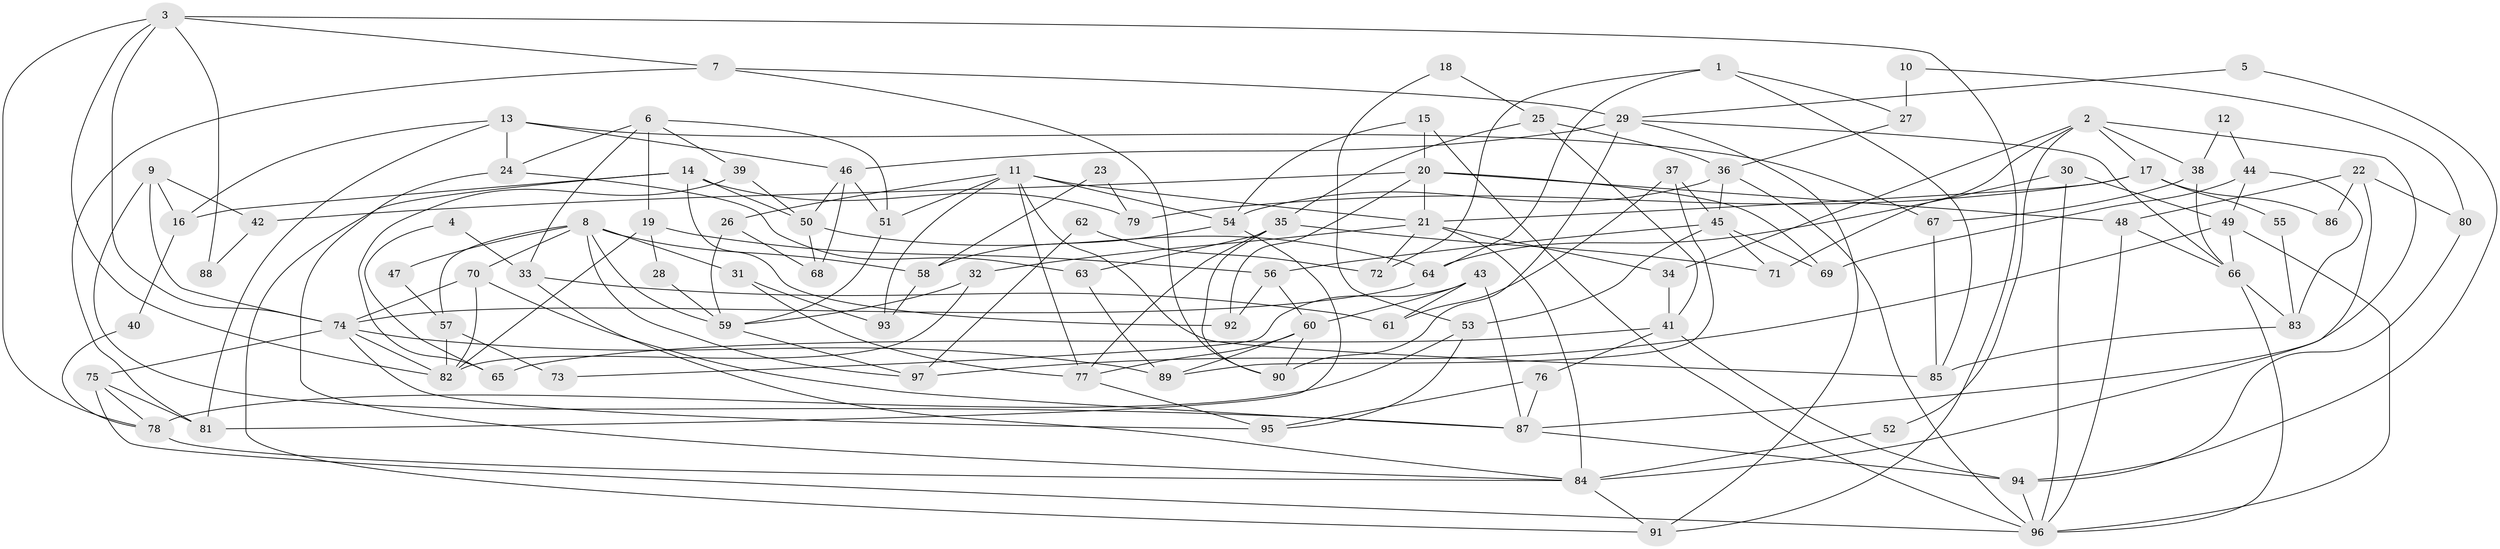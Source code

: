 // Generated by graph-tools (version 1.1) at 2025/36/03/09/25 02:36:19]
// undirected, 97 vertices, 194 edges
graph export_dot {
graph [start="1"]
  node [color=gray90,style=filled];
  1;
  2;
  3;
  4;
  5;
  6;
  7;
  8;
  9;
  10;
  11;
  12;
  13;
  14;
  15;
  16;
  17;
  18;
  19;
  20;
  21;
  22;
  23;
  24;
  25;
  26;
  27;
  28;
  29;
  30;
  31;
  32;
  33;
  34;
  35;
  36;
  37;
  38;
  39;
  40;
  41;
  42;
  43;
  44;
  45;
  46;
  47;
  48;
  49;
  50;
  51;
  52;
  53;
  54;
  55;
  56;
  57;
  58;
  59;
  60;
  61;
  62;
  63;
  64;
  65;
  66;
  67;
  68;
  69;
  70;
  71;
  72;
  73;
  74;
  75;
  76;
  77;
  78;
  79;
  80;
  81;
  82;
  83;
  84;
  85;
  86;
  87;
  88;
  89;
  90;
  91;
  92;
  93;
  94;
  95;
  96;
  97;
  1 -- 85;
  1 -- 64;
  1 -- 27;
  1 -- 72;
  2 -- 87;
  2 -- 34;
  2 -- 17;
  2 -- 38;
  2 -- 52;
  2 -- 71;
  3 -- 74;
  3 -- 91;
  3 -- 7;
  3 -- 78;
  3 -- 82;
  3 -- 88;
  4 -- 33;
  4 -- 65;
  5 -- 94;
  5 -- 29;
  6 -- 51;
  6 -- 24;
  6 -- 19;
  6 -- 33;
  6 -- 39;
  7 -- 90;
  7 -- 29;
  7 -- 81;
  8 -- 97;
  8 -- 31;
  8 -- 47;
  8 -- 57;
  8 -- 58;
  8 -- 59;
  8 -- 70;
  9 -- 16;
  9 -- 74;
  9 -- 42;
  9 -- 87;
  10 -- 27;
  10 -- 80;
  11 -- 77;
  11 -- 21;
  11 -- 26;
  11 -- 51;
  11 -- 54;
  11 -- 85;
  11 -- 93;
  12 -- 38;
  12 -- 44;
  13 -- 46;
  13 -- 81;
  13 -- 16;
  13 -- 24;
  13 -- 67;
  14 -- 92;
  14 -- 50;
  14 -- 16;
  14 -- 79;
  14 -- 91;
  15 -- 54;
  15 -- 96;
  15 -- 20;
  16 -- 40;
  17 -- 21;
  17 -- 55;
  17 -- 79;
  17 -- 86;
  18 -- 53;
  18 -- 25;
  19 -- 82;
  19 -- 28;
  19 -- 56;
  20 -- 48;
  20 -- 21;
  20 -- 42;
  20 -- 69;
  20 -- 92;
  21 -- 32;
  21 -- 34;
  21 -- 72;
  21 -- 84;
  22 -- 84;
  22 -- 48;
  22 -- 80;
  22 -- 86;
  23 -- 79;
  23 -- 58;
  24 -- 84;
  24 -- 63;
  25 -- 35;
  25 -- 36;
  25 -- 41;
  26 -- 68;
  26 -- 59;
  27 -- 36;
  28 -- 59;
  29 -- 91;
  29 -- 46;
  29 -- 66;
  29 -- 90;
  30 -- 49;
  30 -- 96;
  30 -- 64;
  31 -- 77;
  31 -- 93;
  32 -- 59;
  32 -- 82;
  33 -- 61;
  33 -- 84;
  34 -- 41;
  35 -- 63;
  35 -- 71;
  35 -- 77;
  35 -- 90;
  36 -- 96;
  36 -- 45;
  36 -- 54;
  37 -- 45;
  37 -- 89;
  37 -- 61;
  38 -- 67;
  38 -- 66;
  39 -- 50;
  39 -- 65;
  40 -- 78;
  41 -- 94;
  41 -- 65;
  41 -- 76;
  42 -- 88;
  43 -- 87;
  43 -- 60;
  43 -- 61;
  43 -- 73;
  44 -- 69;
  44 -- 49;
  44 -- 83;
  45 -- 56;
  45 -- 53;
  45 -- 69;
  45 -- 71;
  46 -- 51;
  46 -- 50;
  46 -- 68;
  47 -- 57;
  48 -- 66;
  48 -- 96;
  49 -- 66;
  49 -- 96;
  49 -- 97;
  50 -- 64;
  50 -- 68;
  51 -- 59;
  52 -- 84;
  53 -- 78;
  53 -- 95;
  54 -- 58;
  54 -- 81;
  55 -- 83;
  56 -- 60;
  56 -- 92;
  57 -- 82;
  57 -- 73;
  58 -- 93;
  59 -- 97;
  60 -- 90;
  60 -- 77;
  60 -- 89;
  62 -- 72;
  62 -- 97;
  63 -- 89;
  64 -- 74;
  66 -- 83;
  66 -- 96;
  67 -- 85;
  70 -- 82;
  70 -- 74;
  70 -- 87;
  74 -- 75;
  74 -- 82;
  74 -- 89;
  74 -- 95;
  75 -- 81;
  75 -- 78;
  75 -- 96;
  76 -- 87;
  76 -- 95;
  77 -- 95;
  78 -- 84;
  80 -- 94;
  83 -- 85;
  84 -- 91;
  87 -- 94;
  94 -- 96;
}
